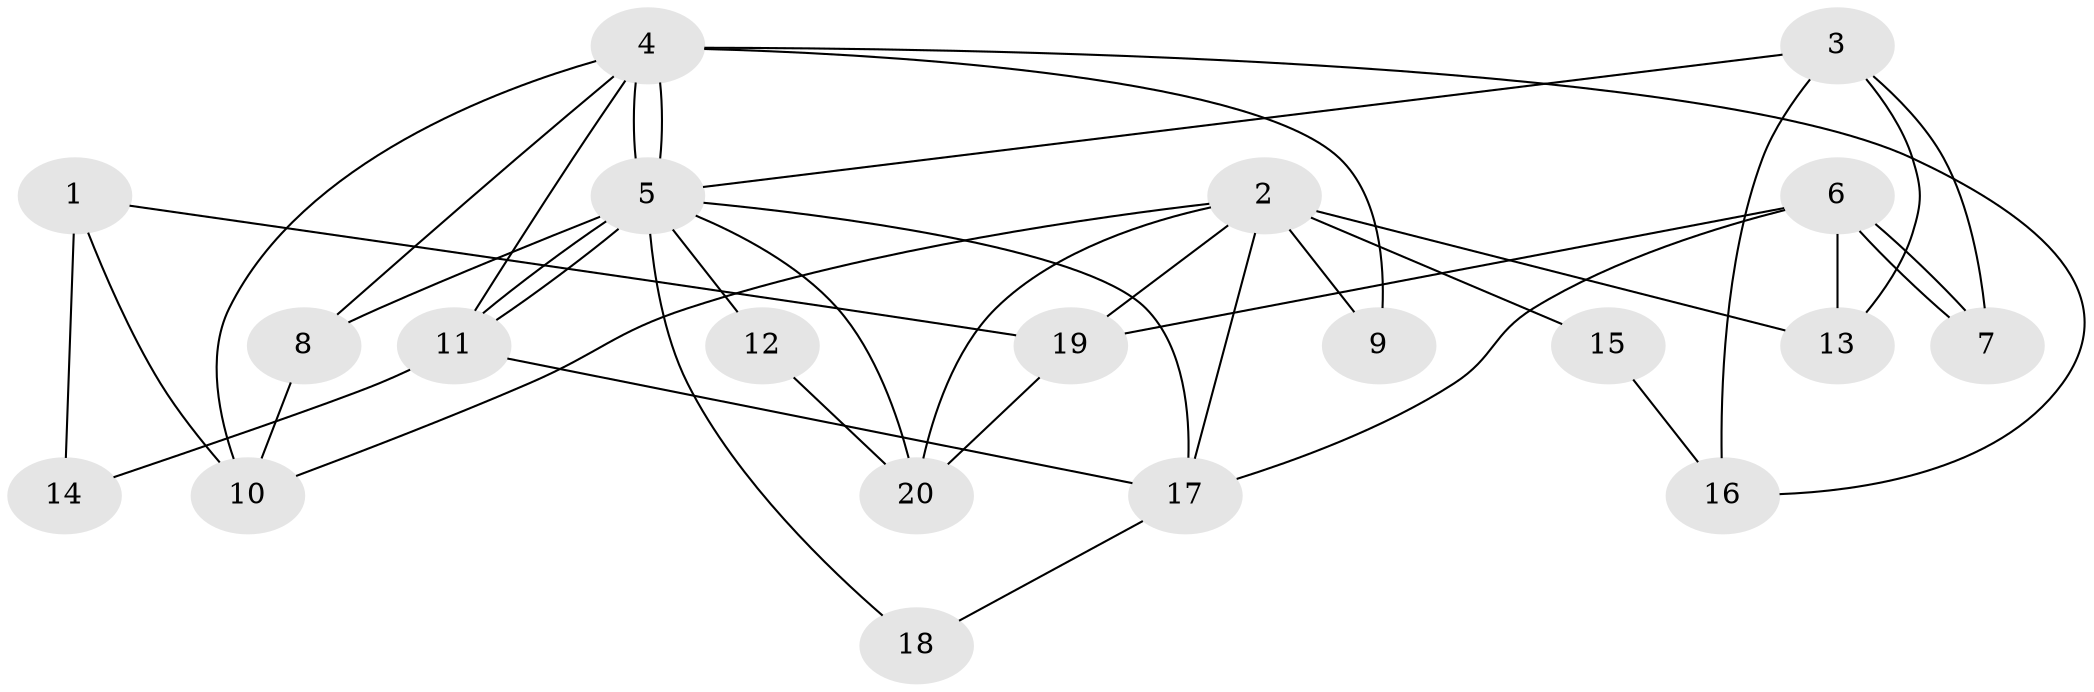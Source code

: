 // Generated by graph-tools (version 1.1) at 2025/46/02/15/25 05:46:28]
// undirected, 20 vertices, 40 edges
graph export_dot {
graph [start="1"]
  node [color=gray90,style=filled];
  1;
  2;
  3;
  4;
  5;
  6;
  7;
  8;
  9;
  10;
  11;
  12;
  13;
  14;
  15;
  16;
  17;
  18;
  19;
  20;
  1 -- 19;
  1 -- 10;
  1 -- 14;
  2 -- 10;
  2 -- 19;
  2 -- 9;
  2 -- 13;
  2 -- 15;
  2 -- 17;
  2 -- 20;
  3 -- 13;
  3 -- 5;
  3 -- 7;
  3 -- 16;
  4 -- 11;
  4 -- 5;
  4 -- 5;
  4 -- 8;
  4 -- 9;
  4 -- 10;
  4 -- 16;
  5 -- 11;
  5 -- 11;
  5 -- 8;
  5 -- 12;
  5 -- 17;
  5 -- 18;
  5 -- 20;
  6 -- 17;
  6 -- 7;
  6 -- 7;
  6 -- 13;
  6 -- 19;
  8 -- 10;
  11 -- 17;
  11 -- 14;
  12 -- 20;
  15 -- 16;
  17 -- 18;
  19 -- 20;
}
